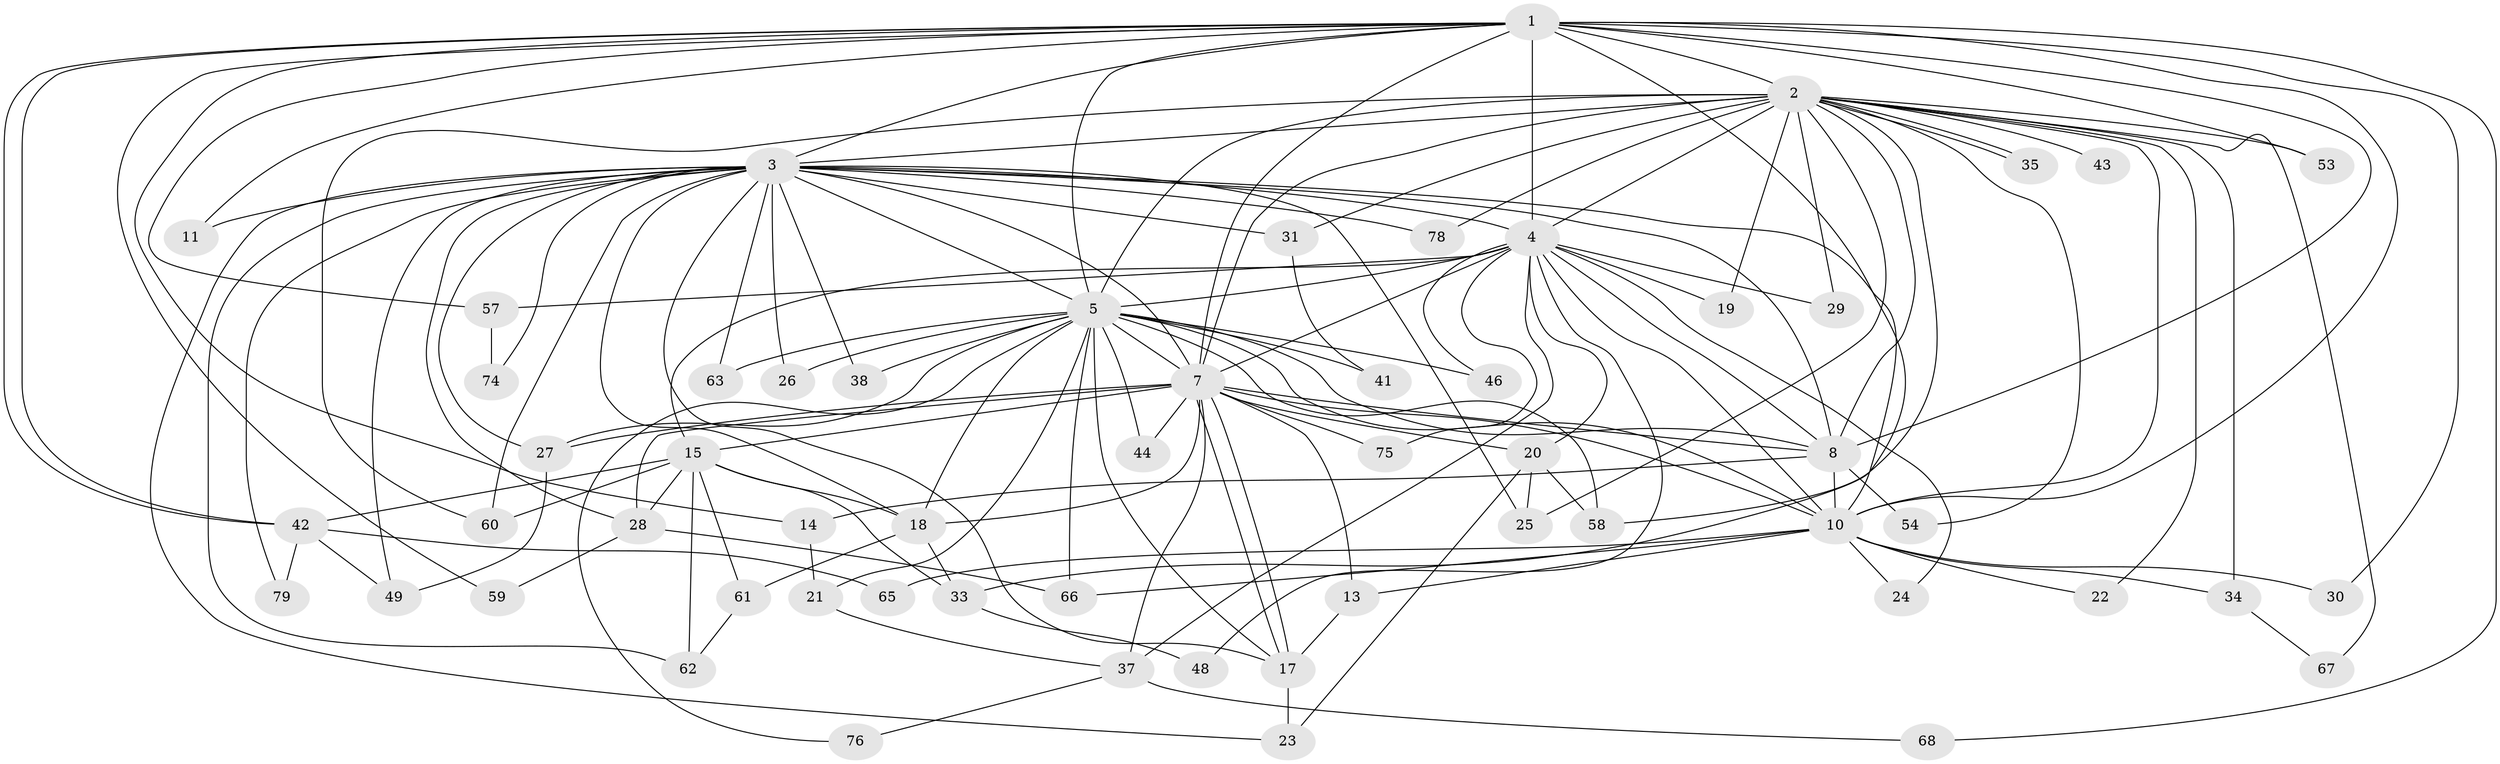 // Generated by graph-tools (version 1.1) at 2025/23/03/03/25 07:23:47]
// undirected, 57 vertices, 142 edges
graph export_dot {
graph [start="1"]
  node [color=gray90,style=filled];
  1 [super="+45"];
  2 [super="+9"];
  3 [super="+73"];
  4 [super="+6"];
  5 [super="+36"];
  7 [super="+12"];
  8;
  10 [super="+16"];
  11;
  13 [super="+47"];
  14;
  15 [super="+32"];
  17 [super="+39"];
  18 [super="+55"];
  19;
  20 [super="+64"];
  21;
  22;
  23 [super="+50"];
  24;
  25 [super="+71"];
  26;
  27;
  28 [super="+51"];
  29;
  30;
  31;
  33 [super="+40"];
  34;
  35;
  37 [super="+52"];
  38;
  41;
  42 [super="+56"];
  43;
  44;
  46;
  48;
  49 [super="+70"];
  53;
  54;
  57;
  58;
  59;
  60 [super="+77"];
  61 [super="+72"];
  62;
  63;
  65;
  66 [super="+69"];
  67;
  68;
  74;
  75;
  76;
  78;
  79;
  1 -- 2 [weight=3];
  1 -- 3;
  1 -- 4 [weight=2];
  1 -- 5;
  1 -- 7;
  1 -- 8;
  1 -- 10;
  1 -- 11;
  1 -- 14;
  1 -- 30;
  1 -- 33;
  1 -- 42;
  1 -- 42;
  1 -- 57;
  1 -- 68;
  1 -- 59;
  1 -- 53;
  2 -- 3 [weight=2];
  2 -- 4 [weight=4];
  2 -- 5 [weight=2];
  2 -- 7 [weight=2];
  2 -- 8 [weight=2];
  2 -- 10 [weight=2];
  2 -- 19;
  2 -- 22;
  2 -- 34;
  2 -- 35;
  2 -- 35;
  2 -- 43 [weight=2];
  2 -- 53;
  2 -- 58;
  2 -- 67;
  2 -- 78;
  2 -- 54;
  2 -- 60;
  2 -- 29;
  2 -- 31;
  2 -- 25;
  3 -- 4 [weight=2];
  3 -- 5;
  3 -- 7;
  3 -- 8;
  3 -- 10;
  3 -- 11;
  3 -- 18;
  3 -- 23;
  3 -- 25;
  3 -- 26;
  3 -- 27;
  3 -- 31;
  3 -- 38;
  3 -- 60;
  3 -- 62;
  3 -- 63;
  3 -- 74;
  3 -- 78;
  3 -- 79;
  3 -- 17;
  3 -- 49;
  3 -- 28;
  4 -- 5 [weight=2];
  4 -- 7 [weight=2];
  4 -- 8 [weight=2];
  4 -- 10 [weight=2];
  4 -- 15;
  4 -- 20;
  4 -- 24;
  4 -- 46;
  4 -- 57;
  4 -- 75;
  4 -- 48;
  4 -- 19;
  4 -- 29;
  4 -- 37;
  5 -- 7 [weight=2];
  5 -- 8;
  5 -- 10;
  5 -- 21;
  5 -- 26;
  5 -- 38;
  5 -- 41;
  5 -- 44;
  5 -- 46;
  5 -- 58;
  5 -- 63;
  5 -- 66;
  5 -- 76;
  5 -- 27;
  5 -- 18;
  5 -- 17;
  7 -- 8;
  7 -- 10;
  7 -- 13;
  7 -- 17;
  7 -- 17;
  7 -- 27;
  7 -- 28;
  7 -- 37;
  7 -- 75;
  7 -- 18;
  7 -- 20;
  7 -- 44;
  7 -- 15;
  8 -- 10;
  8 -- 14;
  8 -- 54;
  10 -- 13;
  10 -- 22;
  10 -- 24;
  10 -- 30;
  10 -- 34;
  10 -- 65;
  10 -- 66;
  13 -- 17;
  14 -- 21;
  15 -- 28;
  15 -- 33;
  15 -- 62;
  15 -- 18;
  15 -- 61;
  15 -- 42;
  15 -- 60;
  17 -- 23;
  18 -- 61;
  18 -- 33;
  20 -- 25;
  20 -- 23;
  20 -- 58;
  21 -- 37;
  27 -- 49;
  28 -- 59;
  28 -- 66;
  31 -- 41;
  33 -- 48;
  34 -- 67;
  37 -- 68;
  37 -- 76;
  42 -- 49;
  42 -- 65;
  42 -- 79;
  57 -- 74;
  61 -- 62;
}
